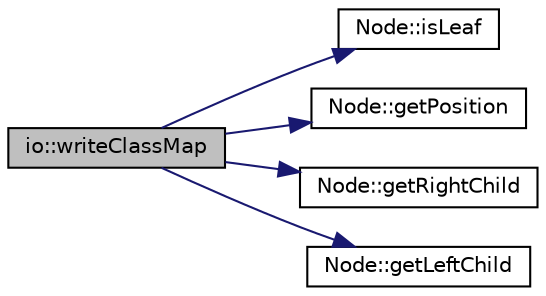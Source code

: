 digraph "io::writeClassMap"
{
  edge [fontname="Helvetica",fontsize="10",labelfontname="Helvetica",labelfontsize="10"];
  node [fontname="Helvetica",fontsize="10",shape=record];
  rankdir="LR";
  Node1 [label="io::writeClassMap",height=0.2,width=0.4,color="black", fillcolor="grey75", style="filled", fontcolor="black"];
  Node1 -> Node2 [color="midnightblue",fontsize="10",style="solid",fontname="Helvetica"];
  Node2 [label="Node::isLeaf",height=0.2,width=0.4,color="black", fillcolor="white", style="filled",URL="$class_node.html#a3a61dca67d5ad06cacb8c48eb6374973"];
  Node1 -> Node3 [color="midnightblue",fontsize="10",style="solid",fontname="Helvetica"];
  Node3 [label="Node::getPosition",height=0.2,width=0.4,color="black", fillcolor="white", style="filled",URL="$class_node.html#aa3512938403662345b64049920d1cdaf"];
  Node1 -> Node4 [color="midnightblue",fontsize="10",style="solid",fontname="Helvetica"];
  Node4 [label="Node::getRightChild",height=0.2,width=0.4,color="black", fillcolor="white", style="filled",URL="$class_node.html#a531a8178f01a328bec4c4e8a3b93b67f"];
  Node1 -> Node5 [color="midnightblue",fontsize="10",style="solid",fontname="Helvetica"];
  Node5 [label="Node::getLeftChild",height=0.2,width=0.4,color="black", fillcolor="white", style="filled",URL="$class_node.html#a498a3ea76df240287b5a91aeaec2be95"];
}
